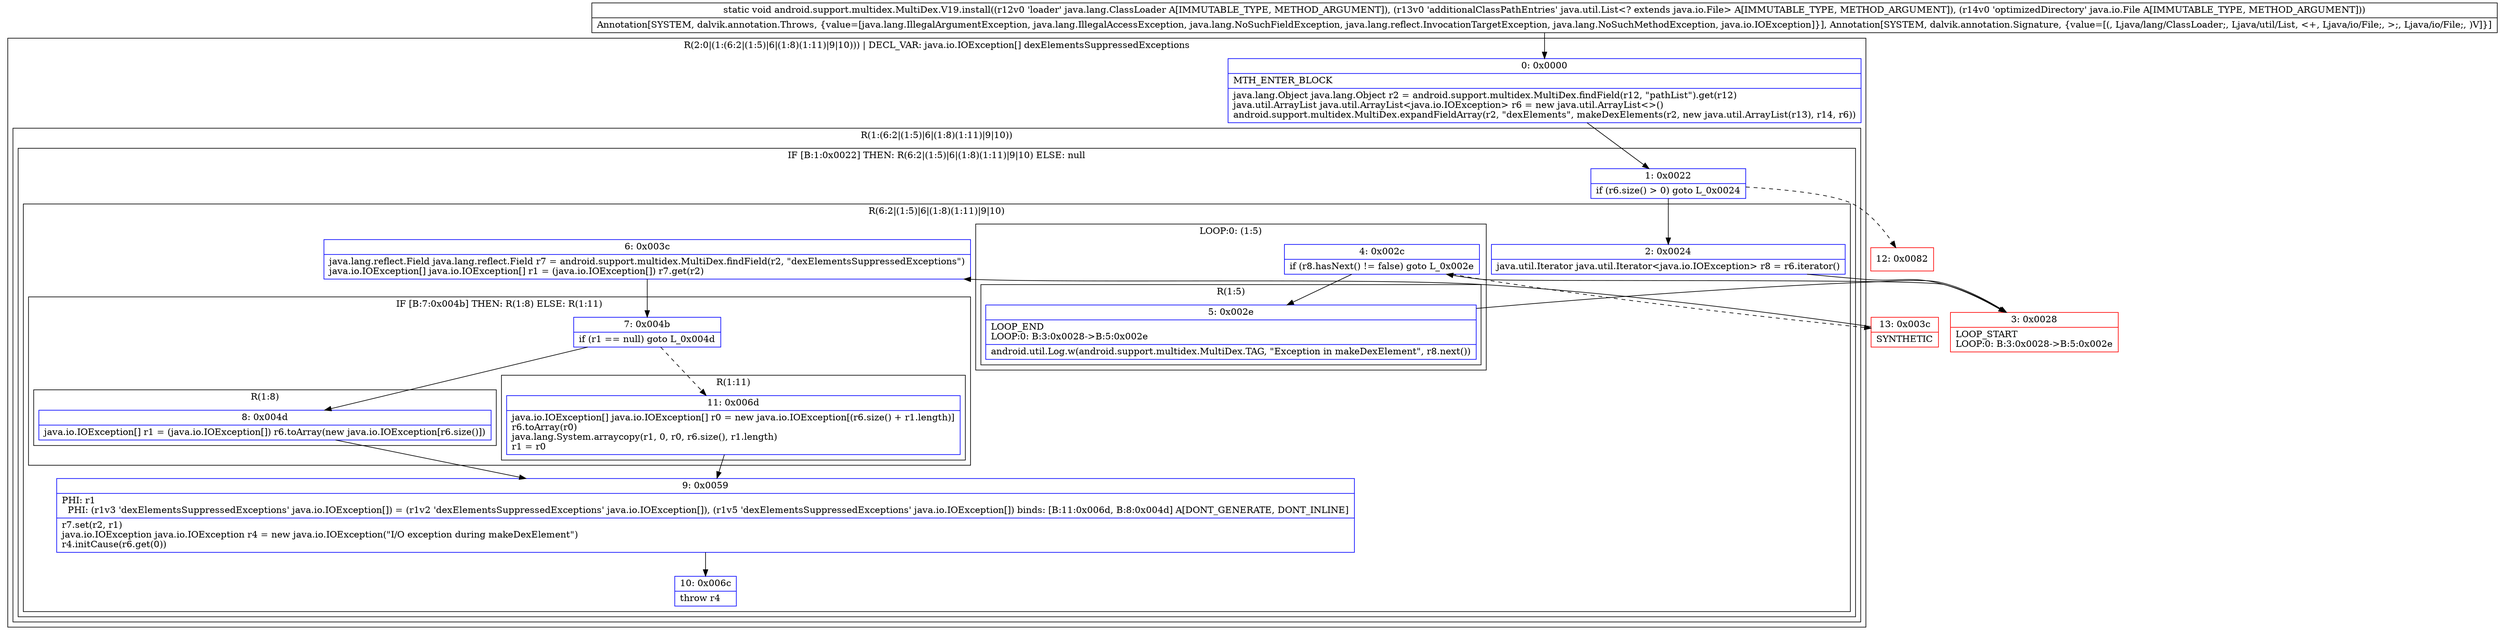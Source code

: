 digraph "CFG forandroid.support.multidex.MultiDex.V19.install(Ljava\/lang\/ClassLoader;Ljava\/util\/List;Ljava\/io\/File;)V" {
subgraph cluster_Region_916559301 {
label = "R(2:0|(1:(6:2|(1:5)|6|(1:8)(1:11)|9|10))) | DECL_VAR: java.io.IOException[] dexElementsSuppressedExceptions\l";
node [shape=record,color=blue];
Node_0 [shape=record,label="{0\:\ 0x0000|MTH_ENTER_BLOCK\l|java.lang.Object java.lang.Object r2 = android.support.multidex.MultiDex.findField(r12, \"pathList\").get(r12)\ljava.util.ArrayList java.util.ArrayList\<java.io.IOException\> r6 = new java.util.ArrayList\<\>()\landroid.support.multidex.MultiDex.expandFieldArray(r2, \"dexElements\", makeDexElements(r2, new java.util.ArrayList(r13), r14, r6))\l}"];
subgraph cluster_Region_1652849484 {
label = "R(1:(6:2|(1:5)|6|(1:8)(1:11)|9|10))";
node [shape=record,color=blue];
subgraph cluster_IfRegion_1300899577 {
label = "IF [B:1:0x0022] THEN: R(6:2|(1:5)|6|(1:8)(1:11)|9|10) ELSE: null";
node [shape=record,color=blue];
Node_1 [shape=record,label="{1\:\ 0x0022|if (r6.size() \> 0) goto L_0x0024\l}"];
subgraph cluster_Region_1302517760 {
label = "R(6:2|(1:5)|6|(1:8)(1:11)|9|10)";
node [shape=record,color=blue];
Node_2 [shape=record,label="{2\:\ 0x0024|java.util.Iterator java.util.Iterator\<java.io.IOException\> r8 = r6.iterator()\l}"];
subgraph cluster_LoopRegion_1919385647 {
label = "LOOP:0: (1:5)";
node [shape=record,color=blue];
Node_4 [shape=record,label="{4\:\ 0x002c|if (r8.hasNext() != false) goto L_0x002e\l}"];
subgraph cluster_Region_1858522484 {
label = "R(1:5)";
node [shape=record,color=blue];
Node_5 [shape=record,label="{5\:\ 0x002e|LOOP_END\lLOOP:0: B:3:0x0028\-\>B:5:0x002e\l|android.util.Log.w(android.support.multidex.MultiDex.TAG, \"Exception in makeDexElement\", r8.next())\l}"];
}
}
Node_6 [shape=record,label="{6\:\ 0x003c|java.lang.reflect.Field java.lang.reflect.Field r7 = android.support.multidex.MultiDex.findField(r2, \"dexElementsSuppressedExceptions\")\ljava.io.IOException[] java.io.IOException[] r1 = (java.io.IOException[]) r7.get(r2)\l}"];
subgraph cluster_IfRegion_555483810 {
label = "IF [B:7:0x004b] THEN: R(1:8) ELSE: R(1:11)";
node [shape=record,color=blue];
Node_7 [shape=record,label="{7\:\ 0x004b|if (r1 == null) goto L_0x004d\l}"];
subgraph cluster_Region_325816265 {
label = "R(1:8)";
node [shape=record,color=blue];
Node_8 [shape=record,label="{8\:\ 0x004d|java.io.IOException[] r1 = (java.io.IOException[]) r6.toArray(new java.io.IOException[r6.size()])\l}"];
}
subgraph cluster_Region_694038492 {
label = "R(1:11)";
node [shape=record,color=blue];
Node_11 [shape=record,label="{11\:\ 0x006d|java.io.IOException[] java.io.IOException[] r0 = new java.io.IOException[(r6.size() + r1.length)]\lr6.toArray(r0)\ljava.lang.System.arraycopy(r1, 0, r0, r6.size(), r1.length)\lr1 = r0\l}"];
}
}
Node_9 [shape=record,label="{9\:\ 0x0059|PHI: r1 \l  PHI: (r1v3 'dexElementsSuppressedExceptions' java.io.IOException[]) = (r1v2 'dexElementsSuppressedExceptions' java.io.IOException[]), (r1v5 'dexElementsSuppressedExceptions' java.io.IOException[]) binds: [B:11:0x006d, B:8:0x004d] A[DONT_GENERATE, DONT_INLINE]\l|r7.set(r2, r1)\ljava.io.IOException java.io.IOException r4 = new java.io.IOException(\"I\/O exception during makeDexElement\")\lr4.initCause(r6.get(0))\l}"];
Node_10 [shape=record,label="{10\:\ 0x006c|throw r4\l}"];
}
}
}
}
Node_3 [shape=record,color=red,label="{3\:\ 0x0028|LOOP_START\lLOOP:0: B:3:0x0028\-\>B:5:0x002e\l}"];
Node_12 [shape=record,color=red,label="{12\:\ 0x0082}"];
Node_13 [shape=record,color=red,label="{13\:\ 0x003c|SYNTHETIC\l}"];
MethodNode[shape=record,label="{static void android.support.multidex.MultiDex.V19.install((r12v0 'loader' java.lang.ClassLoader A[IMMUTABLE_TYPE, METHOD_ARGUMENT]), (r13v0 'additionalClassPathEntries' java.util.List\<? extends java.io.File\> A[IMMUTABLE_TYPE, METHOD_ARGUMENT]), (r14v0 'optimizedDirectory' java.io.File A[IMMUTABLE_TYPE, METHOD_ARGUMENT]))  | Annotation[SYSTEM, dalvik.annotation.Throws, \{value=[java.lang.IllegalArgumentException, java.lang.IllegalAccessException, java.lang.NoSuchFieldException, java.lang.reflect.InvocationTargetException, java.lang.NoSuchMethodException, java.io.IOException]\}], Annotation[SYSTEM, dalvik.annotation.Signature, \{value=[(, Ljava\/lang\/ClassLoader;, Ljava\/util\/List, \<+, Ljava\/io\/File;, \>;, Ljava\/io\/File;, )V]\}]\l}"];
MethodNode -> Node_0;
Node_0 -> Node_1;
Node_1 -> Node_2;
Node_1 -> Node_12[style=dashed];
Node_2 -> Node_3;
Node_4 -> Node_5;
Node_4 -> Node_13[style=dashed];
Node_5 -> Node_3;
Node_6 -> Node_7;
Node_7 -> Node_8;
Node_7 -> Node_11[style=dashed];
Node_8 -> Node_9;
Node_11 -> Node_9;
Node_9 -> Node_10;
Node_3 -> Node_4;
Node_13 -> Node_6;
}

